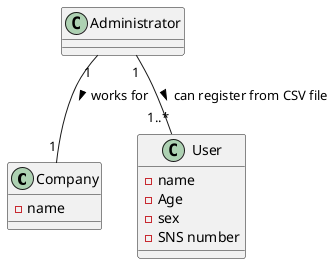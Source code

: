 @startuml

'class enumeration
class Company
class User
class Administrator

'class componets
class User {
-name
-Age
-sex
-SNS number
}

class Company {
-name
}

'class relation
Administrator "1" -- "1" Company : works for >
Administrator "1" -- "1..*" User : can register from CSV file >








@enduml
